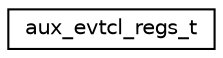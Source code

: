 digraph "Graphical Class Hierarchy"
{
 // LATEX_PDF_SIZE
  edge [fontname="Helvetica",fontsize="10",labelfontname="Helvetica",labelfontsize="10"];
  node [fontname="Helvetica",fontsize="10",shape=record];
  rankdir="LR";
  Node0 [label="aux_evtcl_regs_t",height=0.2,width=0.4,color="black", fillcolor="white", style="filled",URL="$structaux__evtcl__regs__t.html",tooltip="AUX_EVCTL registers."];
}
